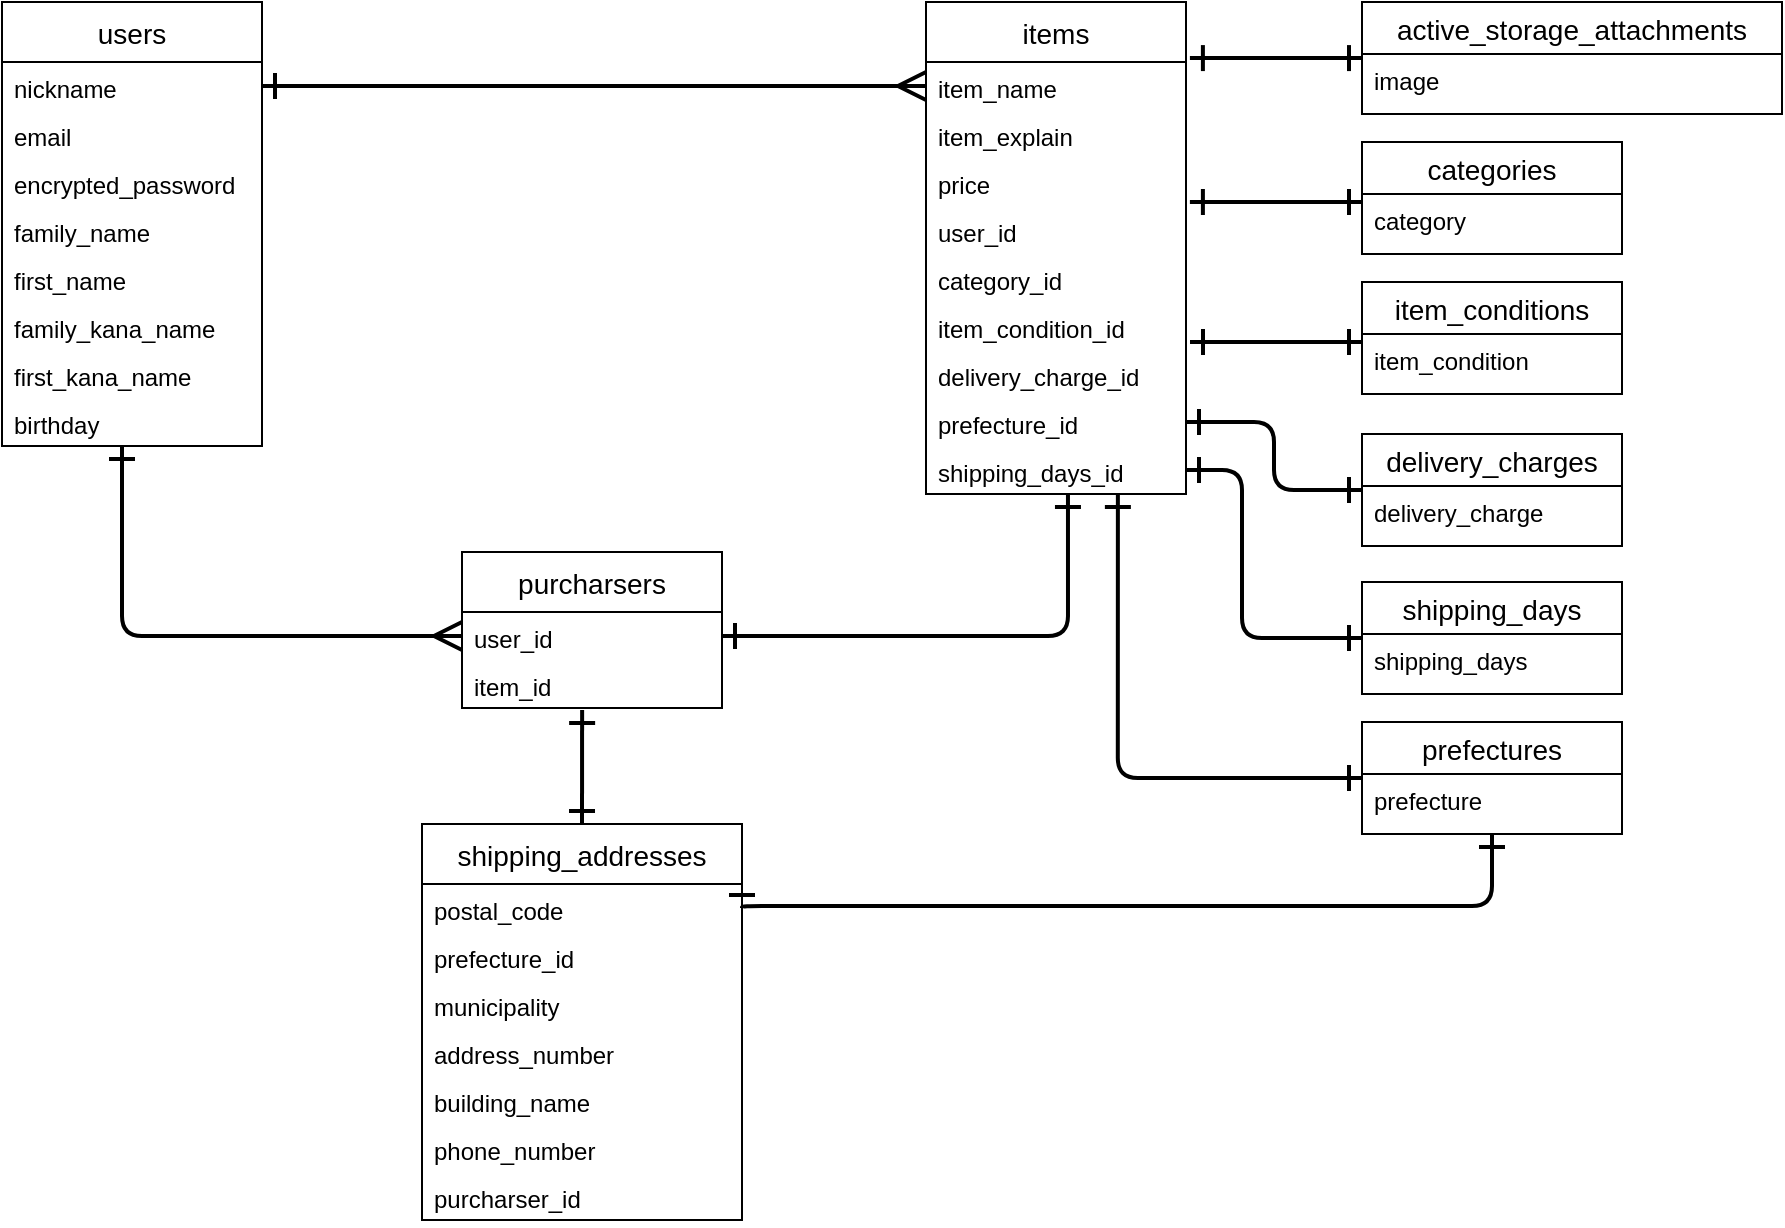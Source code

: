 <mxfile>
    <diagram id="EeDuWL5SZ1v1snKMB6pO" name="ページ1">
        <mxGraphModel dx="968" dy="680" grid="1" gridSize="10" guides="0" tooltips="1" connect="1" arrows="0" fold="1" page="1" pageScale="1" pageWidth="1169" pageHeight="827" math="0" shadow="0">
            <root>
                <mxCell id="0"/>
                <mxCell id="1" parent="0"/>
                <mxCell id="2" value="users" style="swimlane;fontStyle=0;childLayout=stackLayout;horizontal=1;startSize=30;horizontalStack=0;resizeParent=1;resizeParentMax=0;resizeLast=0;collapsible=1;marginBottom=0;align=center;fontSize=14;" parent="1" vertex="1">
                    <mxGeometry x="20" y="10" width="130" height="222" as="geometry"/>
                </mxCell>
                <mxCell id="3" value="nickname" style="text;strokeColor=none;fillColor=none;spacingLeft=4;spacingRight=4;overflow=hidden;rotatable=0;points=[[0,0.5],[1,0.5]];portConstraint=eastwest;fontSize=12;" parent="2" vertex="1">
                    <mxGeometry y="30" width="130" height="24" as="geometry"/>
                </mxCell>
                <mxCell id="4" value="email" style="text;strokeColor=none;fillColor=none;spacingLeft=4;spacingRight=4;overflow=hidden;rotatable=0;points=[[0,0.5],[1,0.5]];portConstraint=eastwest;fontSize=12;" parent="2" vertex="1">
                    <mxGeometry y="54" width="130" height="24" as="geometry"/>
                </mxCell>
                <mxCell id="5" value="encrypted_password&#10;" style="text;strokeColor=none;fillColor=none;spacingLeft=4;spacingRight=4;overflow=hidden;rotatable=0;points=[[0,0.5],[1,0.5]];portConstraint=eastwest;fontSize=12;" vertex="1" parent="2">
                    <mxGeometry y="78" width="130" height="24" as="geometry"/>
                </mxCell>
                <mxCell id="8" value="family_name" style="text;strokeColor=none;fillColor=none;spacingLeft=4;spacingRight=4;overflow=hidden;rotatable=0;points=[[0,0.5],[1,0.5]];portConstraint=eastwest;fontSize=12;" vertex="1" parent="2">
                    <mxGeometry y="102" width="130" height="24" as="geometry"/>
                </mxCell>
                <mxCell id="9" value="first_name" style="text;strokeColor=none;fillColor=none;spacingLeft=4;spacingRight=4;overflow=hidden;rotatable=0;points=[[0,0.5],[1,0.5]];portConstraint=eastwest;fontSize=12;" vertex="1" parent="2">
                    <mxGeometry y="126" width="130" height="24" as="geometry"/>
                </mxCell>
                <mxCell id="10" value="family_kana_name" style="text;strokeColor=none;fillColor=none;spacingLeft=4;spacingRight=4;overflow=hidden;rotatable=0;points=[[0,0.5],[1,0.5]];portConstraint=eastwest;fontSize=12;" vertex="1" parent="2">
                    <mxGeometry y="150" width="130" height="24" as="geometry"/>
                </mxCell>
                <mxCell id="13" value="first_kana_name" style="text;strokeColor=none;fillColor=none;spacingLeft=4;spacingRight=4;overflow=hidden;rotatable=0;points=[[0,0.5],[1,0.5]];portConstraint=eastwest;fontSize=12;" vertex="1" parent="2">
                    <mxGeometry y="174" width="130" height="24" as="geometry"/>
                </mxCell>
                <mxCell id="12" value="birthday" style="text;strokeColor=none;fillColor=none;spacingLeft=4;spacingRight=4;overflow=hidden;rotatable=0;points=[[0,0.5],[1,0.5]];portConstraint=eastwest;fontSize=12;" vertex="1" parent="2">
                    <mxGeometry y="198" width="130" height="24" as="geometry"/>
                </mxCell>
                <mxCell id="74" value="" style="edgeStyle=orthogonalEdgeStyle;fontSize=12;html=1;endArrow=ERmany;startArrow=ERone;exitX=1;exitY=0.5;exitDx=0;exitDy=0;strokeWidth=2;targetPerimeterSpacing=15;endSize=11;startSize=10;endFill=0;startFill=0;sourcePerimeterSpacing=15;jumpSize=6;entryX=0;entryY=0.5;entryDx=0;entryDy=0;" edge="1" parent="2" target="67">
                    <mxGeometry width="100" height="100" relative="1" as="geometry">
                        <mxPoint x="60" y="222" as="sourcePoint"/>
                        <mxPoint x="180" y="317" as="targetPoint"/>
                        <Array as="points">
                            <mxPoint x="60" y="317"/>
                        </Array>
                    </mxGeometry>
                </mxCell>
                <mxCell id="80" style="edgeStyle=orthogonalEdgeStyle;jumpSize=6;html=1;startArrow=ERone;startFill=0;endArrow=ERone;endFill=0;startSize=10;endSize=10;sourcePerimeterSpacing=15;targetPerimeterSpacing=15;strokeWidth=2;exitX=0.546;exitY=1;exitDx=0;exitDy=0;exitPerimeter=0;entryX=1;entryY=0.5;entryDx=0;entryDy=0;" edge="1" parent="1" source="24" target="67">
                    <mxGeometry relative="1" as="geometry">
                        <mxPoint x="547" y="260" as="sourcePoint"/>
                        <mxPoint x="410" y="327" as="targetPoint"/>
                        <Array as="points">
                            <mxPoint x="553" y="327"/>
                        </Array>
                    </mxGeometry>
                </mxCell>
                <mxCell id="15" value="items" style="swimlane;fontStyle=0;childLayout=stackLayout;horizontal=1;startSize=30;horizontalStack=0;resizeParent=1;resizeParentMax=0;resizeLast=0;collapsible=1;marginBottom=0;align=center;fontSize=14;" vertex="1" parent="1">
                    <mxGeometry x="482" y="10" width="130" height="246" as="geometry"/>
                </mxCell>
                <mxCell id="16" value="item_name" style="text;strokeColor=none;fillColor=none;spacingLeft=4;spacingRight=4;overflow=hidden;rotatable=0;points=[[0,0.5],[1,0.5]];portConstraint=eastwest;fontSize=12;" vertex="1" parent="15">
                    <mxGeometry y="30" width="130" height="24" as="geometry"/>
                </mxCell>
                <mxCell id="17" value="item_explain" style="text;strokeColor=none;fillColor=none;spacingLeft=4;spacingRight=4;overflow=hidden;rotatable=0;points=[[0,0.5],[1,0.5]];portConstraint=eastwest;fontSize=12;" vertex="1" parent="15">
                    <mxGeometry y="54" width="130" height="24" as="geometry"/>
                </mxCell>
                <mxCell id="18" value="price" style="text;strokeColor=none;fillColor=none;spacingLeft=4;spacingRight=4;overflow=hidden;rotatable=0;points=[[0,0.5],[1,0.5]];portConstraint=eastwest;fontSize=12;" vertex="1" parent="15">
                    <mxGeometry y="78" width="130" height="24" as="geometry"/>
                </mxCell>
                <mxCell id="19" value="user_id" style="text;strokeColor=none;fillColor=none;spacingLeft=4;spacingRight=4;overflow=hidden;rotatable=0;points=[[0,0.5],[1,0.5]];portConstraint=eastwest;fontSize=12;" vertex="1" parent="15">
                    <mxGeometry y="102" width="130" height="24" as="geometry"/>
                </mxCell>
                <mxCell id="20" value="category_id" style="text;strokeColor=none;fillColor=none;spacingLeft=4;spacingRight=4;overflow=hidden;rotatable=0;points=[[0,0.5],[1,0.5]];portConstraint=eastwest;fontSize=12;" vertex="1" parent="15">
                    <mxGeometry y="126" width="130" height="24" as="geometry"/>
                </mxCell>
                <mxCell id="21" value="item_condition_id" style="text;strokeColor=none;fillColor=none;spacingLeft=4;spacingRight=4;overflow=hidden;rotatable=0;points=[[0,0.5],[1,0.5]];portConstraint=eastwest;fontSize=12;" vertex="1" parent="15">
                    <mxGeometry y="150" width="130" height="24" as="geometry"/>
                </mxCell>
                <mxCell id="22" value="delivery_charge_id" style="text;strokeColor=none;fillColor=none;spacingLeft=4;spacingRight=4;overflow=hidden;rotatable=0;points=[[0,0.5],[1,0.5]];portConstraint=eastwest;fontSize=12;" vertex="1" parent="15">
                    <mxGeometry y="174" width="130" height="24" as="geometry"/>
                </mxCell>
                <mxCell id="23" value="prefecture_id" style="text;strokeColor=none;fillColor=none;spacingLeft=4;spacingRight=4;overflow=hidden;rotatable=0;points=[[0,0.5],[1,0.5]];portConstraint=eastwest;fontSize=12;" vertex="1" parent="15">
                    <mxGeometry y="198" width="130" height="24" as="geometry"/>
                </mxCell>
                <mxCell id="24" value="shipping_days_id" style="text;strokeColor=none;fillColor=none;spacingLeft=4;spacingRight=4;overflow=hidden;rotatable=0;points=[[0,0.5],[1,0.5]];portConstraint=eastwest;fontSize=12;" vertex="1" parent="15">
                    <mxGeometry y="222" width="130" height="24" as="geometry"/>
                </mxCell>
                <mxCell id="91" style="edgeStyle=orthogonalEdgeStyle;jumpStyle=none;jumpSize=6;html=1;entryX=1.015;entryY=0.114;entryDx=0;entryDy=0;entryPerimeter=0;startArrow=ERone;startFill=0;endArrow=ERone;endFill=0;sourcePerimeterSpacing=0;targetPerimeterSpacing=0;strokeWidth=2;endSize=10;startSize=10;" edge="1" parent="1" source="25" target="15">
                    <mxGeometry relative="1" as="geometry"/>
                </mxCell>
                <mxCell id="25" value="active_storage_attachments" style="swimlane;fontStyle=0;childLayout=stackLayout;horizontal=1;startSize=26;horizontalStack=0;resizeParent=1;resizeParentMax=0;resizeLast=0;collapsible=1;marginBottom=0;align=center;fontSize=14;" vertex="1" parent="1">
                    <mxGeometry x="700" y="10" width="210" height="56" as="geometry"/>
                </mxCell>
                <mxCell id="26" value="image" style="text;strokeColor=none;fillColor=none;spacingLeft=4;spacingRight=4;overflow=hidden;rotatable=0;points=[[0,0.5],[1,0.5]];portConstraint=eastwest;fontSize=12;" vertex="1" parent="25">
                    <mxGeometry y="26" width="210" height="30" as="geometry"/>
                </mxCell>
                <mxCell id="30" value="categories" style="swimlane;fontStyle=0;childLayout=stackLayout;horizontal=1;startSize=26;horizontalStack=0;resizeParent=1;resizeParentMax=0;resizeLast=0;collapsible=1;marginBottom=0;align=center;fontSize=14;" vertex="1" parent="1">
                    <mxGeometry x="700" y="80" width="130" height="56" as="geometry"/>
                </mxCell>
                <mxCell id="31" value="category" style="text;strokeColor=none;fillColor=none;spacingLeft=4;spacingRight=4;overflow=hidden;rotatable=0;points=[[0,0.5],[1,0.5]];portConstraint=eastwest;fontSize=12;" vertex="1" parent="30">
                    <mxGeometry y="26" width="130" height="30" as="geometry"/>
                </mxCell>
                <mxCell id="34" value="item_conditions" style="swimlane;fontStyle=0;childLayout=stackLayout;horizontal=1;startSize=26;horizontalStack=0;resizeParent=1;resizeParentMax=0;resizeLast=0;collapsible=1;marginBottom=0;align=center;fontSize=14;" vertex="1" parent="1">
                    <mxGeometry x="700" y="150" width="130" height="56" as="geometry"/>
                </mxCell>
                <mxCell id="35" value="item_condition" style="text;strokeColor=none;fillColor=none;spacingLeft=4;spacingRight=4;overflow=hidden;rotatable=0;points=[[0,0.5],[1,0.5]];portConstraint=eastwest;fontSize=12;" vertex="1" parent="34">
                    <mxGeometry y="26" width="130" height="30" as="geometry"/>
                </mxCell>
                <mxCell id="36" value="delivery_charges" style="swimlane;fontStyle=0;childLayout=stackLayout;horizontal=1;startSize=26;horizontalStack=0;resizeParent=1;resizeParentMax=0;resizeLast=0;collapsible=1;marginBottom=0;align=center;fontSize=14;" vertex="1" parent="1">
                    <mxGeometry x="700" y="226" width="130" height="56" as="geometry"/>
                </mxCell>
                <mxCell id="37" value="delivery_charge" style="text;strokeColor=none;fillColor=none;spacingLeft=4;spacingRight=4;overflow=hidden;rotatable=0;points=[[0,0.5],[1,0.5]];portConstraint=eastwest;fontSize=12;" vertex="1" parent="36">
                    <mxGeometry y="26" width="130" height="30" as="geometry"/>
                </mxCell>
                <mxCell id="38" value="prefectures" style="swimlane;fontStyle=0;childLayout=stackLayout;horizontal=1;startSize=26;horizontalStack=0;resizeParent=1;resizeParentMax=0;resizeLast=0;collapsible=1;marginBottom=0;align=center;fontSize=14;" vertex="1" parent="1">
                    <mxGeometry x="700" y="370" width="130" height="56" as="geometry"/>
                </mxCell>
                <mxCell id="39" value="prefecture" style="text;strokeColor=none;fillColor=none;spacingLeft=4;spacingRight=4;overflow=hidden;rotatable=0;points=[[0,0.5],[1,0.5]];portConstraint=eastwest;fontSize=12;" vertex="1" parent="38">
                    <mxGeometry y="26" width="130" height="30" as="geometry"/>
                </mxCell>
                <mxCell id="40" value="shipping_days" style="swimlane;fontStyle=0;childLayout=stackLayout;horizontal=1;startSize=26;horizontalStack=0;resizeParent=1;resizeParentMax=0;resizeLast=0;collapsible=1;marginBottom=0;align=center;fontSize=14;" vertex="1" parent="1">
                    <mxGeometry x="700" y="300" width="130" height="56" as="geometry"/>
                </mxCell>
                <mxCell id="41" value="shipping_days" style="text;strokeColor=none;fillColor=none;spacingLeft=4;spacingRight=4;overflow=hidden;rotatable=0;points=[[0,0.5],[1,0.5]];portConstraint=eastwest;fontSize=12;" vertex="1" parent="40">
                    <mxGeometry y="26" width="130" height="30" as="geometry"/>
                </mxCell>
                <mxCell id="60" value="purcharsers" style="swimlane;fontStyle=0;childLayout=stackLayout;horizontal=1;startSize=30;horizontalStack=0;resizeParent=1;resizeParentMax=0;resizeLast=0;collapsible=1;marginBottom=0;align=center;fontSize=14;" vertex="1" parent="1">
                    <mxGeometry x="250" y="285" width="130" height="78" as="geometry"/>
                </mxCell>
                <mxCell id="67" value="user_id" style="text;strokeColor=none;fillColor=none;spacingLeft=4;spacingRight=4;overflow=hidden;rotatable=0;points=[[0,0.5],[1,0.5]];portConstraint=eastwest;fontSize=12;" vertex="1" parent="60">
                    <mxGeometry y="30" width="130" height="24" as="geometry"/>
                </mxCell>
                <mxCell id="68" value="item_id" style="text;strokeColor=none;fillColor=none;spacingLeft=4;spacingRight=4;overflow=hidden;rotatable=0;points=[[0,0.5],[1,0.5]];portConstraint=eastwest;fontSize=12;" vertex="1" parent="60">
                    <mxGeometry y="54" width="130" height="24" as="geometry"/>
                </mxCell>
                <mxCell id="70" value="" style="edgeStyle=entityRelationEdgeStyle;fontSize=12;html=1;endArrow=ERmany;startArrow=ERone;entryX=0;entryY=0.5;entryDx=0;entryDy=0;exitX=1;exitY=0.5;exitDx=0;exitDy=0;strokeWidth=2;targetPerimeterSpacing=15;endSize=11;startSize=10;endFill=0;startFill=0;sourcePerimeterSpacing=15;" edge="1" parent="1" source="3" target="16">
                    <mxGeometry width="100" height="100" relative="1" as="geometry">
                        <mxPoint x="180" y="110" as="sourcePoint"/>
                        <mxPoint x="280" y="10" as="targetPoint"/>
                    </mxGeometry>
                </mxCell>
                <mxCell id="92" style="edgeStyle=orthogonalEdgeStyle;jumpStyle=none;jumpSize=6;html=1;entryX=1.015;entryY=0.114;entryDx=0;entryDy=0;entryPerimeter=0;startArrow=ERone;startFill=0;endArrow=ERone;endFill=0;sourcePerimeterSpacing=0;targetPerimeterSpacing=0;strokeWidth=2;endSize=10;startSize=10;" edge="1" parent="1">
                    <mxGeometry relative="1" as="geometry">
                        <mxPoint x="700" y="110" as="sourcePoint"/>
                        <mxPoint x="613.95" y="110" as="targetPoint"/>
                    </mxGeometry>
                </mxCell>
                <mxCell id="93" style="edgeStyle=orthogonalEdgeStyle;jumpStyle=none;jumpSize=6;html=1;startArrow=ERone;startFill=0;endArrow=ERone;endFill=0;sourcePerimeterSpacing=0;targetPerimeterSpacing=0;strokeWidth=2;endSize=10;startSize=10;" edge="1" parent="1">
                    <mxGeometry relative="1" as="geometry">
                        <mxPoint x="700" y="180" as="sourcePoint"/>
                        <mxPoint x="614" y="180" as="targetPoint"/>
                    </mxGeometry>
                </mxCell>
                <mxCell id="94" style="edgeStyle=orthogonalEdgeStyle;jumpStyle=none;jumpSize=6;html=1;entryX=1;entryY=0.5;entryDx=0;entryDy=0;startArrow=ERone;startFill=0;endArrow=ERone;endFill=0;sourcePerimeterSpacing=0;targetPerimeterSpacing=0;strokeWidth=2;exitX=0;exitY=0.5;exitDx=0;exitDy=0;endSize=10;startSize=10;" edge="1" parent="1" source="36" target="23">
                    <mxGeometry relative="1" as="geometry">
                        <mxPoint x="670" y="280" as="sourcePoint"/>
                        <mxPoint x="583.95" y="280" as="targetPoint"/>
                    </mxGeometry>
                </mxCell>
                <mxCell id="97" style="edgeStyle=orthogonalEdgeStyle;jumpStyle=none;jumpSize=6;html=1;entryX=1;entryY=0.5;entryDx=0;entryDy=0;startArrow=ERone;startFill=0;endArrow=ERone;endFill=0;sourcePerimeterSpacing=0;targetPerimeterSpacing=0;strokeWidth=2;exitX=0;exitY=0.5;exitDx=0;exitDy=0;endSize=10;startSize=10;" edge="1" parent="1" source="40" target="24">
                    <mxGeometry relative="1" as="geometry">
                        <mxPoint x="700" y="330" as="sourcePoint"/>
                        <mxPoint x="612" y="296" as="targetPoint"/>
                        <Array as="points">
                            <mxPoint x="640" y="328"/>
                            <mxPoint x="640" y="244"/>
                        </Array>
                    </mxGeometry>
                </mxCell>
                <mxCell id="109" style="edgeStyle=orthogonalEdgeStyle;jumpStyle=none;jumpSize=6;html=1;startArrow=ERone;startFill=0;endArrow=ERone;endFill=0;sourcePerimeterSpacing=0;targetPerimeterSpacing=0;strokeWidth=2;exitX=0;exitY=0.5;exitDx=0;exitDy=0;entryX=0.738;entryY=1;entryDx=0;entryDy=0;entryPerimeter=0;endSize=10;startSize=10;" edge="1" parent="1" source="38" target="24">
                    <mxGeometry relative="1" as="geometry">
                        <mxPoint x="660" y="400" as="sourcePoint"/>
                        <mxPoint x="590" y="270" as="targetPoint"/>
                        <Array as="points">
                            <mxPoint x="578" y="398"/>
                        </Array>
                    </mxGeometry>
                </mxCell>
                <mxCell id="111" style="edgeStyle=orthogonalEdgeStyle;jumpStyle=none;jumpSize=6;html=1;startArrow=ERone;startFill=0;endArrow=ERone;endFill=0;sourcePerimeterSpacing=0;targetPerimeterSpacing=0;strokeWidth=2;endSize=10;startSize=10;entryX=1;entryY=0.5;entryDx=0;entryDy=0;" edge="1" parent="1" source="39" target="113">
                    <mxGeometry relative="1" as="geometry">
                        <mxPoint x="590" y="490" as="sourcePoint"/>
                        <mxPoint x="410" y="370" as="targetPoint"/>
                        <Array as="points">
                            <mxPoint x="765" y="462"/>
                        </Array>
                    </mxGeometry>
                </mxCell>
                <mxCell id="112" value="shipping_addresses" style="swimlane;fontStyle=0;childLayout=stackLayout;horizontal=1;startSize=30;horizontalStack=0;resizeParent=1;resizeParentMax=0;resizeLast=0;collapsible=1;marginBottom=0;align=center;fontSize=14;" vertex="1" parent="1">
                    <mxGeometry x="230" y="421" width="160" height="198" as="geometry"/>
                </mxCell>
                <mxCell id="113" value="postal_code" style="text;strokeColor=none;fillColor=none;spacingLeft=4;spacingRight=4;overflow=hidden;rotatable=0;points=[[0,0.5],[1,0.5]];portConstraint=eastwest;fontSize=12;" vertex="1" parent="112">
                    <mxGeometry y="30" width="160" height="24" as="geometry"/>
                </mxCell>
                <mxCell id="114" value="prefecture_id" style="text;strokeColor=none;fillColor=none;spacingLeft=4;spacingRight=4;overflow=hidden;rotatable=0;points=[[0,0.5],[1,0.5]];portConstraint=eastwest;fontSize=12;" vertex="1" parent="112">
                    <mxGeometry y="54" width="160" height="24" as="geometry"/>
                </mxCell>
                <mxCell id="119" value="municipality" style="text;strokeColor=none;fillColor=none;spacingLeft=4;spacingRight=4;overflow=hidden;rotatable=0;points=[[0,0.5],[1,0.5]];portConstraint=eastwest;fontSize=12;" vertex="1" parent="112">
                    <mxGeometry y="78" width="160" height="24" as="geometry"/>
                </mxCell>
                <mxCell id="118" value="address_number" style="text;strokeColor=none;fillColor=none;spacingLeft=4;spacingRight=4;overflow=hidden;rotatable=0;points=[[0,0.5],[1,0.5]];portConstraint=eastwest;fontSize=12;" vertex="1" parent="112">
                    <mxGeometry y="102" width="160" height="24" as="geometry"/>
                </mxCell>
                <mxCell id="117" value="building_name" style="text;strokeColor=none;fillColor=none;spacingLeft=4;spacingRight=4;overflow=hidden;rotatable=0;points=[[0,0.5],[1,0.5]];portConstraint=eastwest;fontSize=12;" vertex="1" parent="112">
                    <mxGeometry y="126" width="160" height="24" as="geometry"/>
                </mxCell>
                <mxCell id="116" value="phone_number" style="text;strokeColor=none;fillColor=none;spacingLeft=4;spacingRight=4;overflow=hidden;rotatable=0;points=[[0,0.5],[1,0.5]];portConstraint=eastwest;fontSize=12;" vertex="1" parent="112">
                    <mxGeometry y="150" width="160" height="24" as="geometry"/>
                </mxCell>
                <mxCell id="115" value="purcharser_id" style="text;strokeColor=none;fillColor=none;spacingLeft=4;spacingRight=4;overflow=hidden;rotatable=0;points=[[0,0.5],[1,0.5]];portConstraint=eastwest;fontSize=12;" vertex="1" parent="112">
                    <mxGeometry y="174" width="160" height="24" as="geometry"/>
                </mxCell>
                <mxCell id="120" style="jumpStyle=none;jumpSize=6;html=1;startArrow=ERone;startFill=0;endArrow=ERone;endFill=0;sourcePerimeterSpacing=0;targetPerimeterSpacing=0;strokeWidth=2;endSize=10;startSize=10;entryX=0.5;entryY=0;entryDx=0;entryDy=0;exitX=0.462;exitY=1.042;exitDx=0;exitDy=0;exitPerimeter=0;" edge="1" parent="1" source="68" target="112">
                    <mxGeometry relative="1" as="geometry">
                        <mxPoint x="310" y="370" as="sourcePoint"/>
                        <mxPoint x="310" y="420" as="targetPoint"/>
                    </mxGeometry>
                </mxCell>
            </root>
        </mxGraphModel>
    </diagram>
</mxfile>